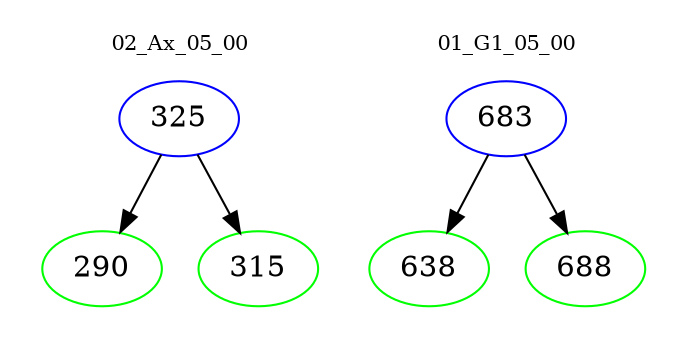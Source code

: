 digraph{
subgraph cluster_0 {
color = white
label = "02_Ax_05_00";
fontsize=10;
T0_325 [label="325", color="blue"]
T0_325 -> T0_290 [color="black"]
T0_290 [label="290", color="green"]
T0_325 -> T0_315 [color="black"]
T0_315 [label="315", color="green"]
}
subgraph cluster_1 {
color = white
label = "01_G1_05_00";
fontsize=10;
T1_683 [label="683", color="blue"]
T1_683 -> T1_638 [color="black"]
T1_638 [label="638", color="green"]
T1_683 -> T1_688 [color="black"]
T1_688 [label="688", color="green"]
}
}
